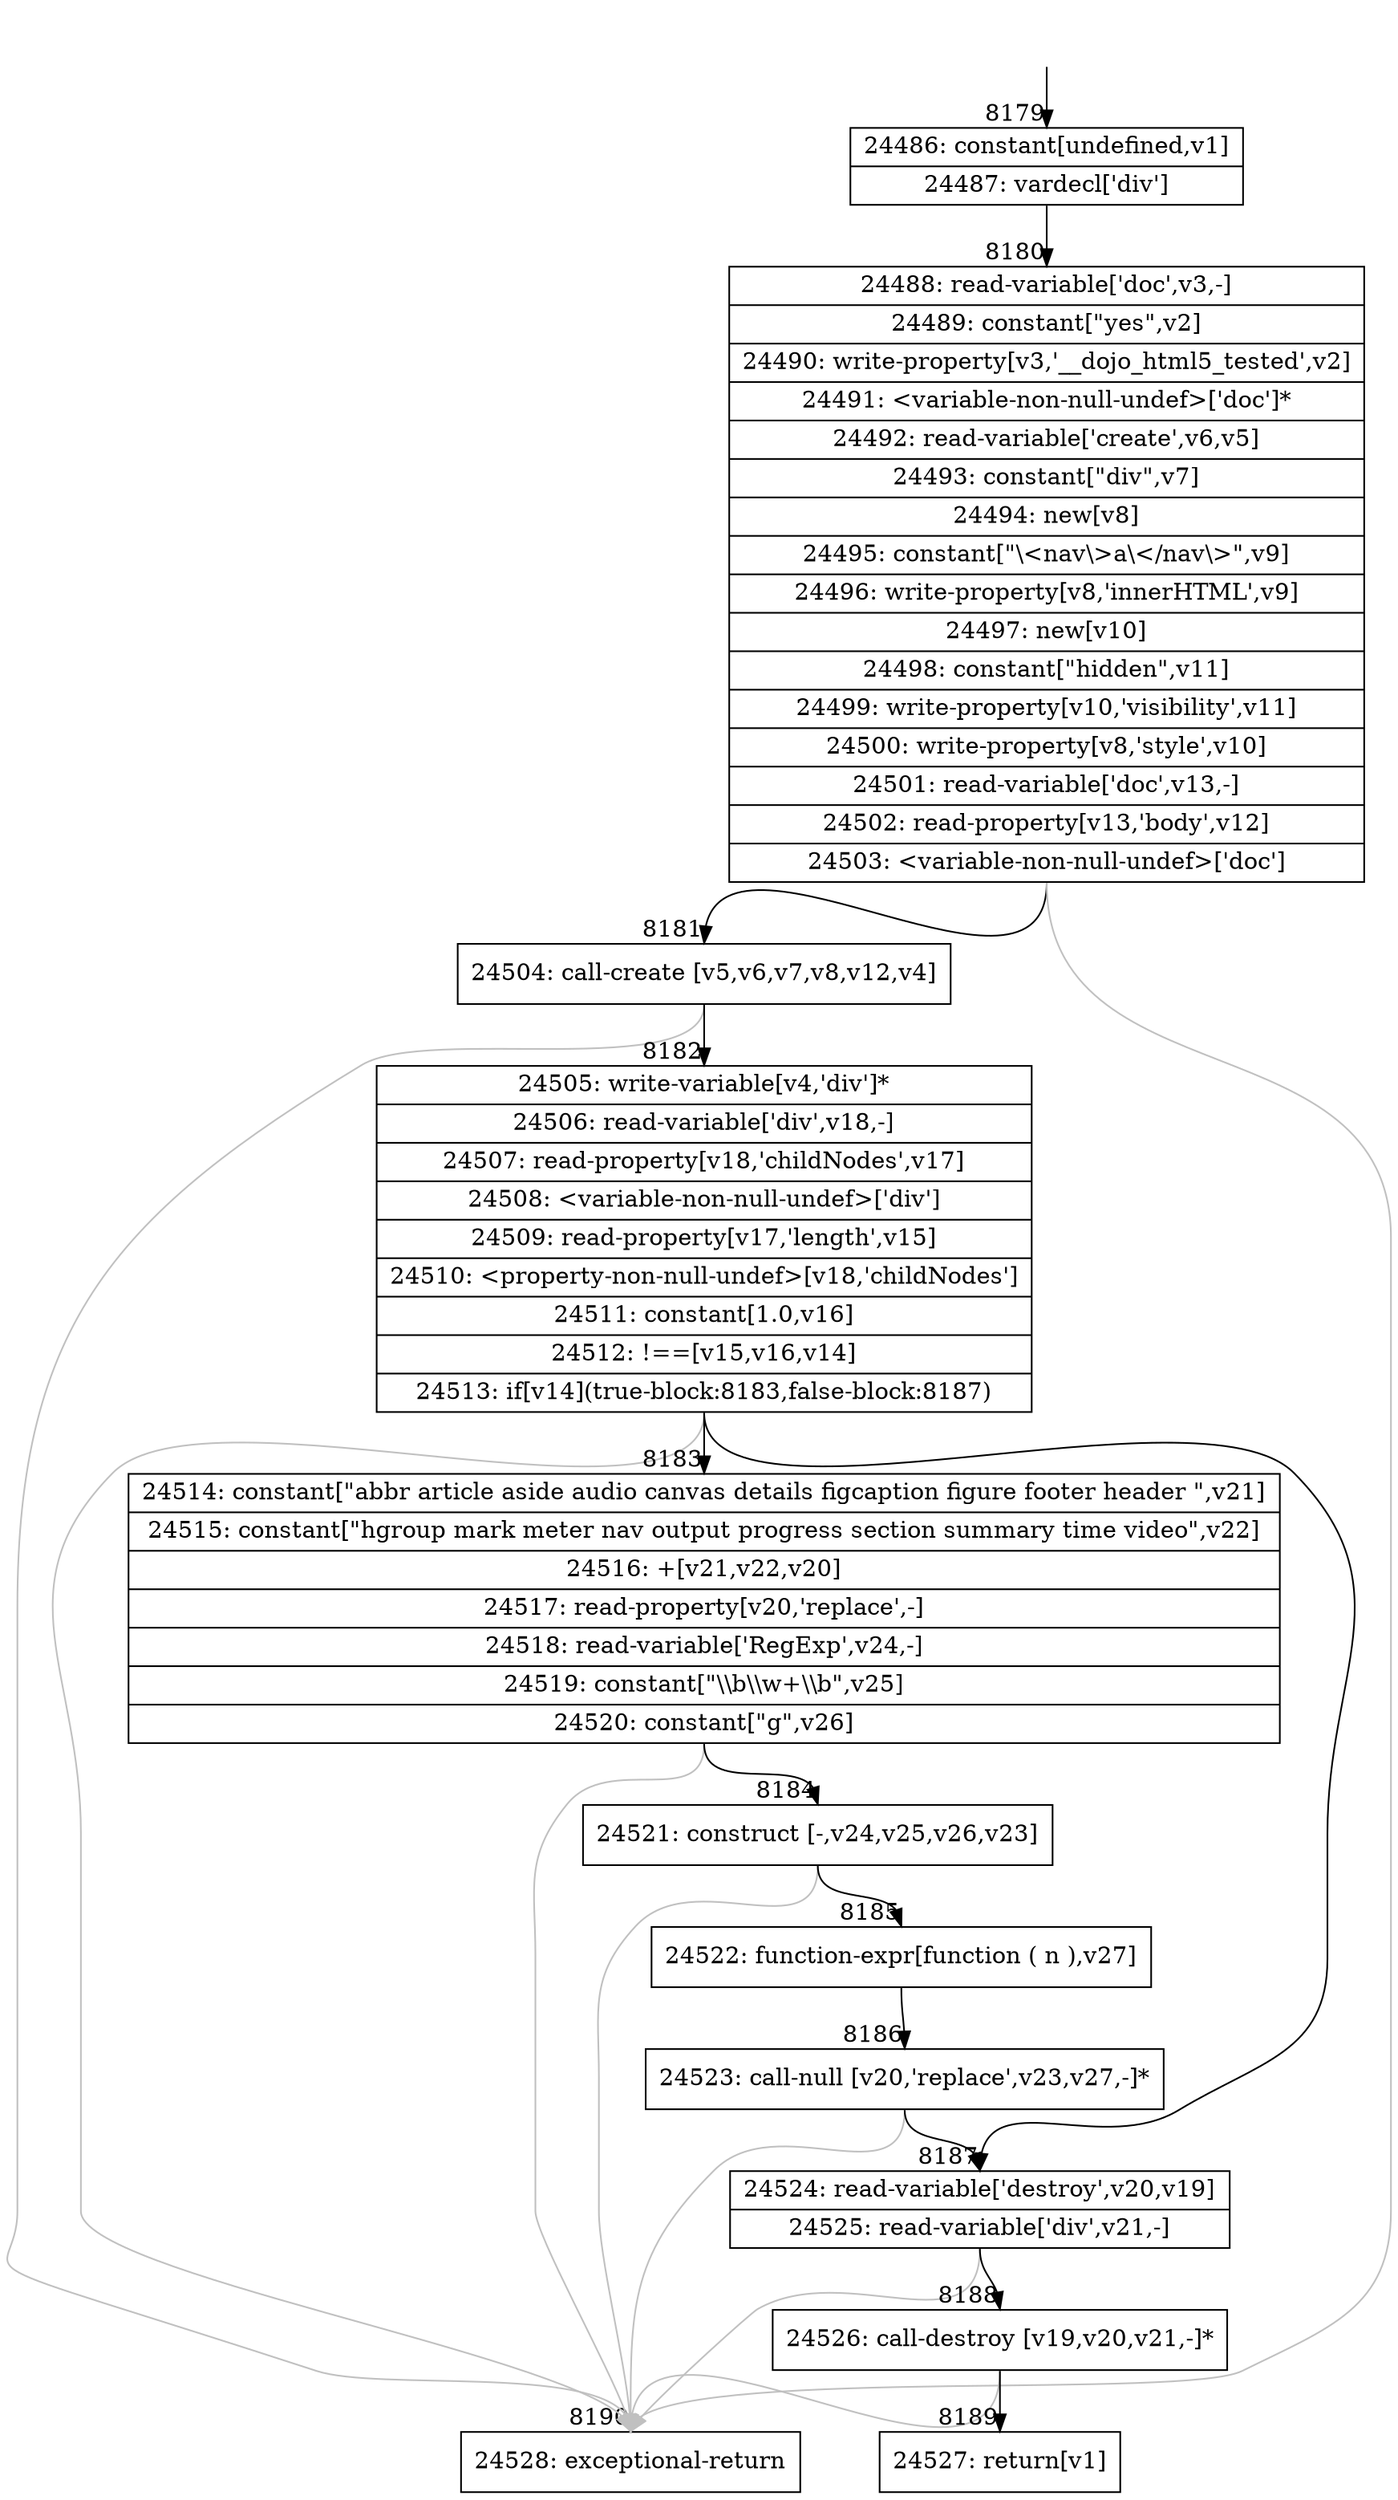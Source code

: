 digraph {
rankdir="TD"
BB_entry551[shape=none,label=""];
BB_entry551 -> BB8179 [tailport=s, headport=n, headlabel="    8179"]
BB8179 [shape=record label="{24486: constant[undefined,v1]|24487: vardecl['div']}" ] 
BB8179 -> BB8180 [tailport=s, headport=n, headlabel="      8180"]
BB8180 [shape=record label="{24488: read-variable['doc',v3,-]|24489: constant[\"yes\",v2]|24490: write-property[v3,'__dojo_html5_tested',v2]|24491: \<variable-non-null-undef\>['doc']*|24492: read-variable['create',v6,v5]|24493: constant[\"div\",v7]|24494: new[v8]|24495: constant[\"\\\<nav\\\>a\\\</nav\\\>\",v9]|24496: write-property[v8,'innerHTML',v9]|24497: new[v10]|24498: constant[\"hidden\",v11]|24499: write-property[v10,'visibility',v11]|24500: write-property[v8,'style',v10]|24501: read-variable['doc',v13,-]|24502: read-property[v13,'body',v12]|24503: \<variable-non-null-undef\>['doc']}" ] 
BB8180 -> BB8181 [tailport=s, headport=n, headlabel="      8181"]
BB8180 -> BB8190 [tailport=s, headport=n, color=gray, headlabel="      8190"]
BB8181 [shape=record label="{24504: call-create [v5,v6,v7,v8,v12,v4]}" ] 
BB8181 -> BB8182 [tailport=s, headport=n, headlabel="      8182"]
BB8181 -> BB8190 [tailport=s, headport=n, color=gray]
BB8182 [shape=record label="{24505: write-variable[v4,'div']*|24506: read-variable['div',v18,-]|24507: read-property[v18,'childNodes',v17]|24508: \<variable-non-null-undef\>['div']|24509: read-property[v17,'length',v15]|24510: \<property-non-null-undef\>[v18,'childNodes']|24511: constant[1.0,v16]|24512: !==[v15,v16,v14]|24513: if[v14](true-block:8183,false-block:8187)}" ] 
BB8182 -> BB8183 [tailport=s, headport=n, headlabel="      8183"]
BB8182 -> BB8187 [tailport=s, headport=n, headlabel="      8187"]
BB8182 -> BB8190 [tailport=s, headport=n, color=gray]
BB8183 [shape=record label="{24514: constant[\"abbr article aside audio canvas details figcaption figure footer header \",v21]|24515: constant[\"hgroup mark meter nav output progress section summary time video\",v22]|24516: +[v21,v22,v20]|24517: read-property[v20,'replace',-]|24518: read-variable['RegExp',v24,-]|24519: constant[\"\\\\b\\\\w+\\\\b\",v25]|24520: constant[\"g\",v26]}" ] 
BB8183 -> BB8184 [tailport=s, headport=n, headlabel="      8184"]
BB8183 -> BB8190 [tailport=s, headport=n, color=gray]
BB8184 [shape=record label="{24521: construct [-,v24,v25,v26,v23]}" ] 
BB8184 -> BB8185 [tailport=s, headport=n, headlabel="      8185"]
BB8184 -> BB8190 [tailport=s, headport=n, color=gray]
BB8185 [shape=record label="{24522: function-expr[function ( n ),v27]}" ] 
BB8185 -> BB8186 [tailport=s, headport=n, headlabel="      8186"]
BB8186 [shape=record label="{24523: call-null [v20,'replace',v23,v27,-]*}" ] 
BB8186 -> BB8187 [tailport=s, headport=n]
BB8186 -> BB8190 [tailport=s, headport=n, color=gray]
BB8187 [shape=record label="{24524: read-variable['destroy',v20,v19]|24525: read-variable['div',v21,-]}" ] 
BB8187 -> BB8188 [tailport=s, headport=n, headlabel="      8188"]
BB8187 -> BB8190 [tailport=s, headport=n, color=gray]
BB8188 [shape=record label="{24526: call-destroy [v19,v20,v21,-]*}" ] 
BB8188 -> BB8189 [tailport=s, headport=n, headlabel="      8189"]
BB8188 -> BB8190 [tailport=s, headport=n, color=gray]
BB8189 [shape=record label="{24527: return[v1]}" ] 
BB8190 [shape=record label="{24528: exceptional-return}" ] 
//#$~ 11492
}

